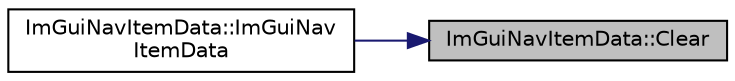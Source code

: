 digraph "ImGuiNavItemData::Clear"
{
 // LATEX_PDF_SIZE
  edge [fontname="Helvetica",fontsize="10",labelfontname="Helvetica",labelfontsize="10"];
  node [fontname="Helvetica",fontsize="10",shape=record];
  rankdir="RL";
  Node1 [label="ImGuiNavItemData::Clear",height=0.2,width=0.4,color="black", fillcolor="grey75", style="filled", fontcolor="black",tooltip=" "];
  Node1 -> Node2 [dir="back",color="midnightblue",fontsize="10",style="solid"];
  Node2 [label="ImGuiNavItemData::ImGuiNav\lItemData",height=0.2,width=0.4,color="black", fillcolor="white", style="filled",URL="$struct_im_gui_nav_item_data.html#a205c145590dd784050377c628c2a1e44",tooltip=" "];
}
